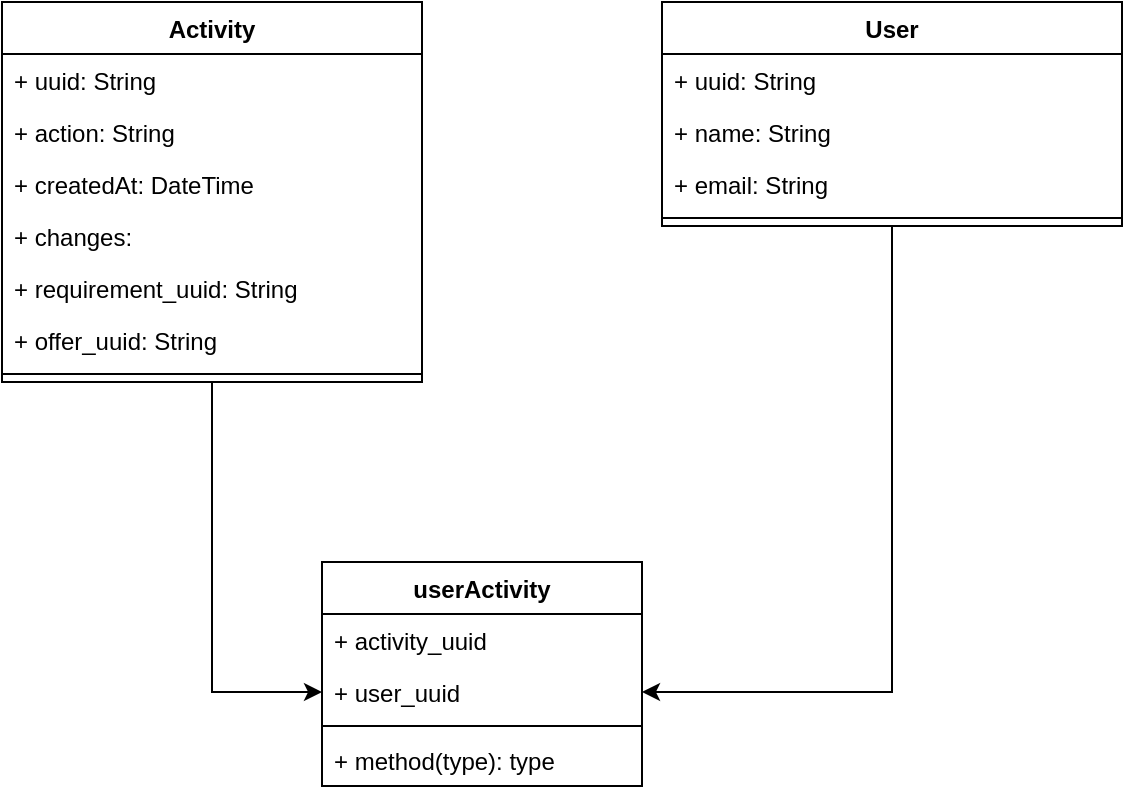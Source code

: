 <mxfile version="24.7.12">
  <diagram name="Page-1" id="L4H0U0Mkc9BzXbIiuF5P">
    <mxGraphModel dx="1120" dy="472" grid="1" gridSize="10" guides="1" tooltips="1" connect="1" arrows="1" fold="1" page="1" pageScale="1" pageWidth="827" pageHeight="1169" math="0" shadow="0">
      <root>
        <mxCell id="0" />
        <mxCell id="1" parent="0" />
        <mxCell id="xbawyjfNDXRZLcOYqNWH-30" style="edgeStyle=orthogonalEdgeStyle;rounded=0;orthogonalLoop=1;jettySize=auto;html=1;entryX=0;entryY=0.5;entryDx=0;entryDy=0;" edge="1" parent="1" source="xbawyjfNDXRZLcOYqNWH-1" target="xbawyjfNDXRZLcOYqNWH-20">
          <mxGeometry relative="1" as="geometry" />
        </mxCell>
        <mxCell id="xbawyjfNDXRZLcOYqNWH-1" value="Activity" style="swimlane;fontStyle=1;align=center;verticalAlign=top;childLayout=stackLayout;horizontal=1;startSize=26;horizontalStack=0;resizeParent=1;resizeParentMax=0;resizeLast=0;collapsible=1;marginBottom=0;whiteSpace=wrap;html=1;" vertex="1" parent="1">
          <mxGeometry x="60" y="70" width="210" height="190" as="geometry" />
        </mxCell>
        <mxCell id="xbawyjfNDXRZLcOYqNWH-2" value="+ uuid: String" style="text;strokeColor=none;fillColor=none;align=left;verticalAlign=top;spacingLeft=4;spacingRight=4;overflow=hidden;rotatable=0;points=[[0,0.5],[1,0.5]];portConstraint=eastwest;whiteSpace=wrap;html=1;" vertex="1" parent="xbawyjfNDXRZLcOYqNWH-1">
          <mxGeometry y="26" width="210" height="26" as="geometry" />
        </mxCell>
        <mxCell id="xbawyjfNDXRZLcOYqNWH-14" value="+ action: String" style="text;strokeColor=none;fillColor=none;align=left;verticalAlign=top;spacingLeft=4;spacingRight=4;overflow=hidden;rotatable=0;points=[[0,0.5],[1,0.5]];portConstraint=eastwest;whiteSpace=wrap;html=1;" vertex="1" parent="xbawyjfNDXRZLcOYqNWH-1">
          <mxGeometry y="52" width="210" height="26" as="geometry" />
        </mxCell>
        <mxCell id="xbawyjfNDXRZLcOYqNWH-13" value="+ createdAt: DateTime" style="text;strokeColor=none;fillColor=none;align=left;verticalAlign=top;spacingLeft=4;spacingRight=4;overflow=hidden;rotatable=0;points=[[0,0.5],[1,0.5]];portConstraint=eastwest;whiteSpace=wrap;html=1;" vertex="1" parent="xbawyjfNDXRZLcOYqNWH-1">
          <mxGeometry y="78" width="210" height="26" as="geometry" />
        </mxCell>
        <mxCell id="xbawyjfNDXRZLcOYqNWH-17" value="+ changes:" style="text;strokeColor=none;fillColor=none;align=left;verticalAlign=top;spacingLeft=4;spacingRight=4;overflow=hidden;rotatable=0;points=[[0,0.5],[1,0.5]];portConstraint=eastwest;whiteSpace=wrap;html=1;" vertex="1" parent="xbawyjfNDXRZLcOYqNWH-1">
          <mxGeometry y="104" width="210" height="26" as="geometry" />
        </mxCell>
        <mxCell id="xbawyjfNDXRZLcOYqNWH-15" value="+ requirement_uuid: String&amp;nbsp;" style="text;strokeColor=none;fillColor=none;align=left;verticalAlign=top;spacingLeft=4;spacingRight=4;overflow=hidden;rotatable=0;points=[[0,0.5],[1,0.5]];portConstraint=eastwest;whiteSpace=wrap;html=1;" vertex="1" parent="xbawyjfNDXRZLcOYqNWH-1">
          <mxGeometry y="130" width="210" height="26" as="geometry" />
        </mxCell>
        <mxCell id="xbawyjfNDXRZLcOYqNWH-16" value="+ offer_uuid: String" style="text;strokeColor=none;fillColor=none;align=left;verticalAlign=top;spacingLeft=4;spacingRight=4;overflow=hidden;rotatable=0;points=[[0,0.5],[1,0.5]];portConstraint=eastwest;whiteSpace=wrap;html=1;" vertex="1" parent="xbawyjfNDXRZLcOYqNWH-1">
          <mxGeometry y="156" width="210" height="26" as="geometry" />
        </mxCell>
        <mxCell id="xbawyjfNDXRZLcOYqNWH-3" value="" style="line;strokeWidth=1;fillColor=none;align=left;verticalAlign=middle;spacingTop=-1;spacingLeft=3;spacingRight=3;rotatable=0;labelPosition=right;points=[];portConstraint=eastwest;strokeColor=inherit;" vertex="1" parent="xbawyjfNDXRZLcOYqNWH-1">
          <mxGeometry y="182" width="210" height="8" as="geometry" />
        </mxCell>
        <mxCell id="xbawyjfNDXRZLcOYqNWH-31" style="edgeStyle=orthogonalEdgeStyle;rounded=0;orthogonalLoop=1;jettySize=auto;html=1;entryX=1;entryY=0.5;entryDx=0;entryDy=0;" edge="1" parent="1" source="xbawyjfNDXRZLcOYqNWH-5" target="xbawyjfNDXRZLcOYqNWH-20">
          <mxGeometry relative="1" as="geometry" />
        </mxCell>
        <mxCell id="xbawyjfNDXRZLcOYqNWH-5" value="User" style="swimlane;fontStyle=1;align=center;verticalAlign=top;childLayout=stackLayout;horizontal=1;startSize=26;horizontalStack=0;resizeParent=1;resizeParentMax=0;resizeLast=0;collapsible=1;marginBottom=0;whiteSpace=wrap;html=1;" vertex="1" parent="1">
          <mxGeometry x="390" y="70" width="230" height="112" as="geometry" />
        </mxCell>
        <mxCell id="xbawyjfNDXRZLcOYqNWH-6" value="+ uuid: String" style="text;strokeColor=none;fillColor=none;align=left;verticalAlign=top;spacingLeft=4;spacingRight=4;overflow=hidden;rotatable=0;points=[[0,0.5],[1,0.5]];portConstraint=eastwest;whiteSpace=wrap;html=1;" vertex="1" parent="xbawyjfNDXRZLcOYqNWH-5">
          <mxGeometry y="26" width="230" height="26" as="geometry" />
        </mxCell>
        <mxCell id="xbawyjfNDXRZLcOYqNWH-19" value="+ name: String" style="text;strokeColor=none;fillColor=none;align=left;verticalAlign=top;spacingLeft=4;spacingRight=4;overflow=hidden;rotatable=0;points=[[0,0.5],[1,0.5]];portConstraint=eastwest;whiteSpace=wrap;html=1;" vertex="1" parent="xbawyjfNDXRZLcOYqNWH-5">
          <mxGeometry y="52" width="230" height="26" as="geometry" />
        </mxCell>
        <mxCell id="xbawyjfNDXRZLcOYqNWH-18" value="+ email: String" style="text;strokeColor=none;fillColor=none;align=left;verticalAlign=top;spacingLeft=4;spacingRight=4;overflow=hidden;rotatable=0;points=[[0,0.5],[1,0.5]];portConstraint=eastwest;whiteSpace=wrap;html=1;" vertex="1" parent="xbawyjfNDXRZLcOYqNWH-5">
          <mxGeometry y="78" width="230" height="26" as="geometry" />
        </mxCell>
        <mxCell id="xbawyjfNDXRZLcOYqNWH-7" value="" style="line;strokeWidth=1;fillColor=none;align=left;verticalAlign=middle;spacingTop=-1;spacingLeft=3;spacingRight=3;rotatable=0;labelPosition=right;points=[];portConstraint=eastwest;strokeColor=inherit;" vertex="1" parent="xbawyjfNDXRZLcOYqNWH-5">
          <mxGeometry y="104" width="230" height="8" as="geometry" />
        </mxCell>
        <mxCell id="xbawyjfNDXRZLcOYqNWH-9" value="userActivity" style="swimlane;fontStyle=1;align=center;verticalAlign=top;childLayout=stackLayout;horizontal=1;startSize=26;horizontalStack=0;resizeParent=1;resizeParentMax=0;resizeLast=0;collapsible=1;marginBottom=0;whiteSpace=wrap;html=1;" vertex="1" parent="1">
          <mxGeometry x="220" y="350" width="160" height="112" as="geometry" />
        </mxCell>
        <mxCell id="xbawyjfNDXRZLcOYqNWH-10" value="+ activity_uuid" style="text;strokeColor=none;fillColor=none;align=left;verticalAlign=top;spacingLeft=4;spacingRight=4;overflow=hidden;rotatable=0;points=[[0,0.5],[1,0.5]];portConstraint=eastwest;whiteSpace=wrap;html=1;" vertex="1" parent="xbawyjfNDXRZLcOYqNWH-9">
          <mxGeometry y="26" width="160" height="26" as="geometry" />
        </mxCell>
        <mxCell id="xbawyjfNDXRZLcOYqNWH-20" value="+ user_uuid" style="text;strokeColor=none;fillColor=none;align=left;verticalAlign=top;spacingLeft=4;spacingRight=4;overflow=hidden;rotatable=0;points=[[0,0.5],[1,0.5]];portConstraint=eastwest;whiteSpace=wrap;html=1;" vertex="1" parent="xbawyjfNDXRZLcOYqNWH-9">
          <mxGeometry y="52" width="160" height="26" as="geometry" />
        </mxCell>
        <mxCell id="xbawyjfNDXRZLcOYqNWH-11" value="" style="line;strokeWidth=1;fillColor=none;align=left;verticalAlign=middle;spacingTop=-1;spacingLeft=3;spacingRight=3;rotatable=0;labelPosition=right;points=[];portConstraint=eastwest;strokeColor=inherit;" vertex="1" parent="xbawyjfNDXRZLcOYqNWH-9">
          <mxGeometry y="78" width="160" height="8" as="geometry" />
        </mxCell>
        <mxCell id="xbawyjfNDXRZLcOYqNWH-12" value="+ method(type): type" style="text;strokeColor=none;fillColor=none;align=left;verticalAlign=top;spacingLeft=4;spacingRight=4;overflow=hidden;rotatable=0;points=[[0,0.5],[1,0.5]];portConstraint=eastwest;whiteSpace=wrap;html=1;" vertex="1" parent="xbawyjfNDXRZLcOYqNWH-9">
          <mxGeometry y="86" width="160" height="26" as="geometry" />
        </mxCell>
      </root>
    </mxGraphModel>
  </diagram>
</mxfile>
